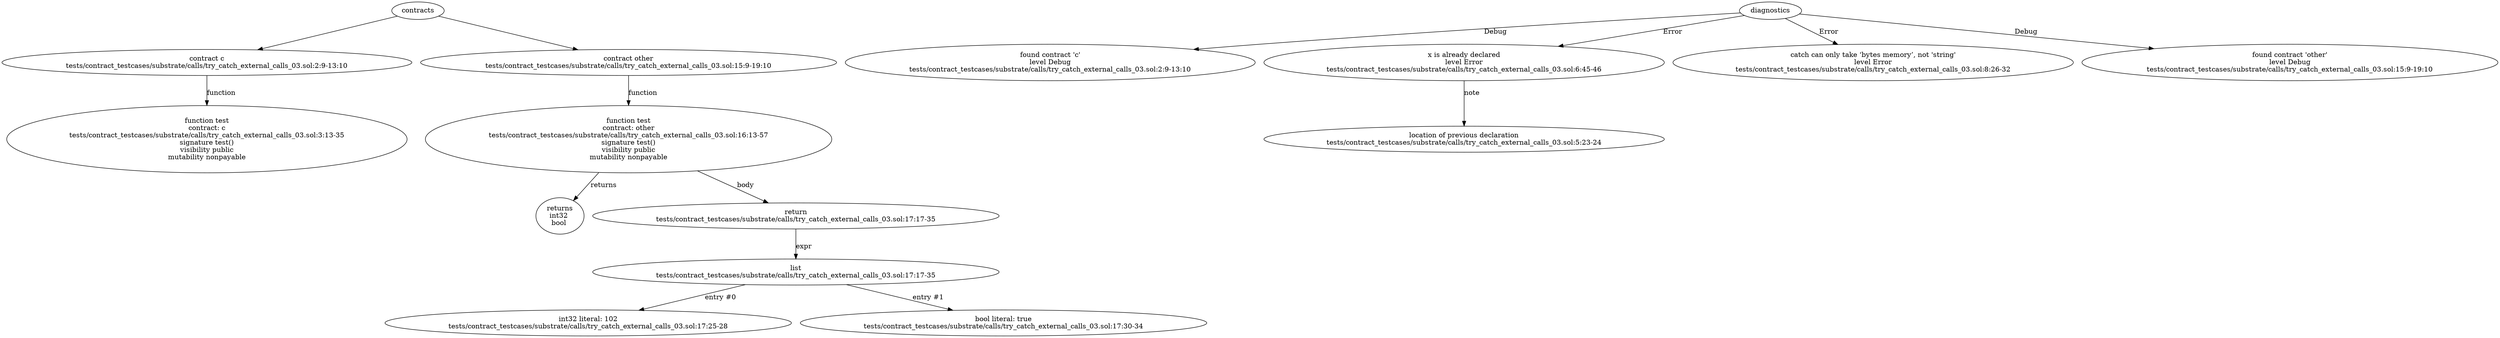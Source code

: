strict digraph "tests/contract_testcases/substrate/calls/try_catch_external_calls_03.sol" {
	contract [label="contract c\ntests/contract_testcases/substrate/calls/try_catch_external_calls_03.sol:2:9-13:10"]
	test [label="function test\ncontract: c\ntests/contract_testcases/substrate/calls/try_catch_external_calls_03.sol:3:13-35\nsignature test()\nvisibility public\nmutability nonpayable"]
	contract_3 [label="contract other\ntests/contract_testcases/substrate/calls/try_catch_external_calls_03.sol:15:9-19:10"]
	test_4 [label="function test\ncontract: other\ntests/contract_testcases/substrate/calls/try_catch_external_calls_03.sol:16:13-57\nsignature test()\nvisibility public\nmutability nonpayable"]
	returns [label="returns\nint32 \nbool "]
	return [label="return\ntests/contract_testcases/substrate/calls/try_catch_external_calls_03.sol:17:17-35"]
	list [label="list\ntests/contract_testcases/substrate/calls/try_catch_external_calls_03.sol:17:17-35"]
	number_literal [label="int32 literal: 102\ntests/contract_testcases/substrate/calls/try_catch_external_calls_03.sol:17:25-28"]
	bool_literal [label="bool literal: true\ntests/contract_testcases/substrate/calls/try_catch_external_calls_03.sol:17:30-34"]
	diagnostic [label="found contract 'c'\nlevel Debug\ntests/contract_testcases/substrate/calls/try_catch_external_calls_03.sol:2:9-13:10"]
	diagnostic_12 [label="x is already declared\nlevel Error\ntests/contract_testcases/substrate/calls/try_catch_external_calls_03.sol:6:45-46"]
	note [label="location of previous declaration\ntests/contract_testcases/substrate/calls/try_catch_external_calls_03.sol:5:23-24"]
	diagnostic_14 [label="catch can only take ‘bytes memory’, not 'string'\nlevel Error\ntests/contract_testcases/substrate/calls/try_catch_external_calls_03.sol:8:26-32"]
	diagnostic_15 [label="found contract 'other'\nlevel Debug\ntests/contract_testcases/substrate/calls/try_catch_external_calls_03.sol:15:9-19:10"]
	contracts -> contract
	contract -> test [label="function"]
	contracts -> contract_3
	contract_3 -> test_4 [label="function"]
	test_4 -> returns [label="returns"]
	test_4 -> return [label="body"]
	return -> list [label="expr"]
	list -> number_literal [label="entry #0"]
	list -> bool_literal [label="entry #1"]
	diagnostics -> diagnostic [label="Debug"]
	diagnostics -> diagnostic_12 [label="Error"]
	diagnostic_12 -> note [label="note"]
	diagnostics -> diagnostic_14 [label="Error"]
	diagnostics -> diagnostic_15 [label="Debug"]
}

